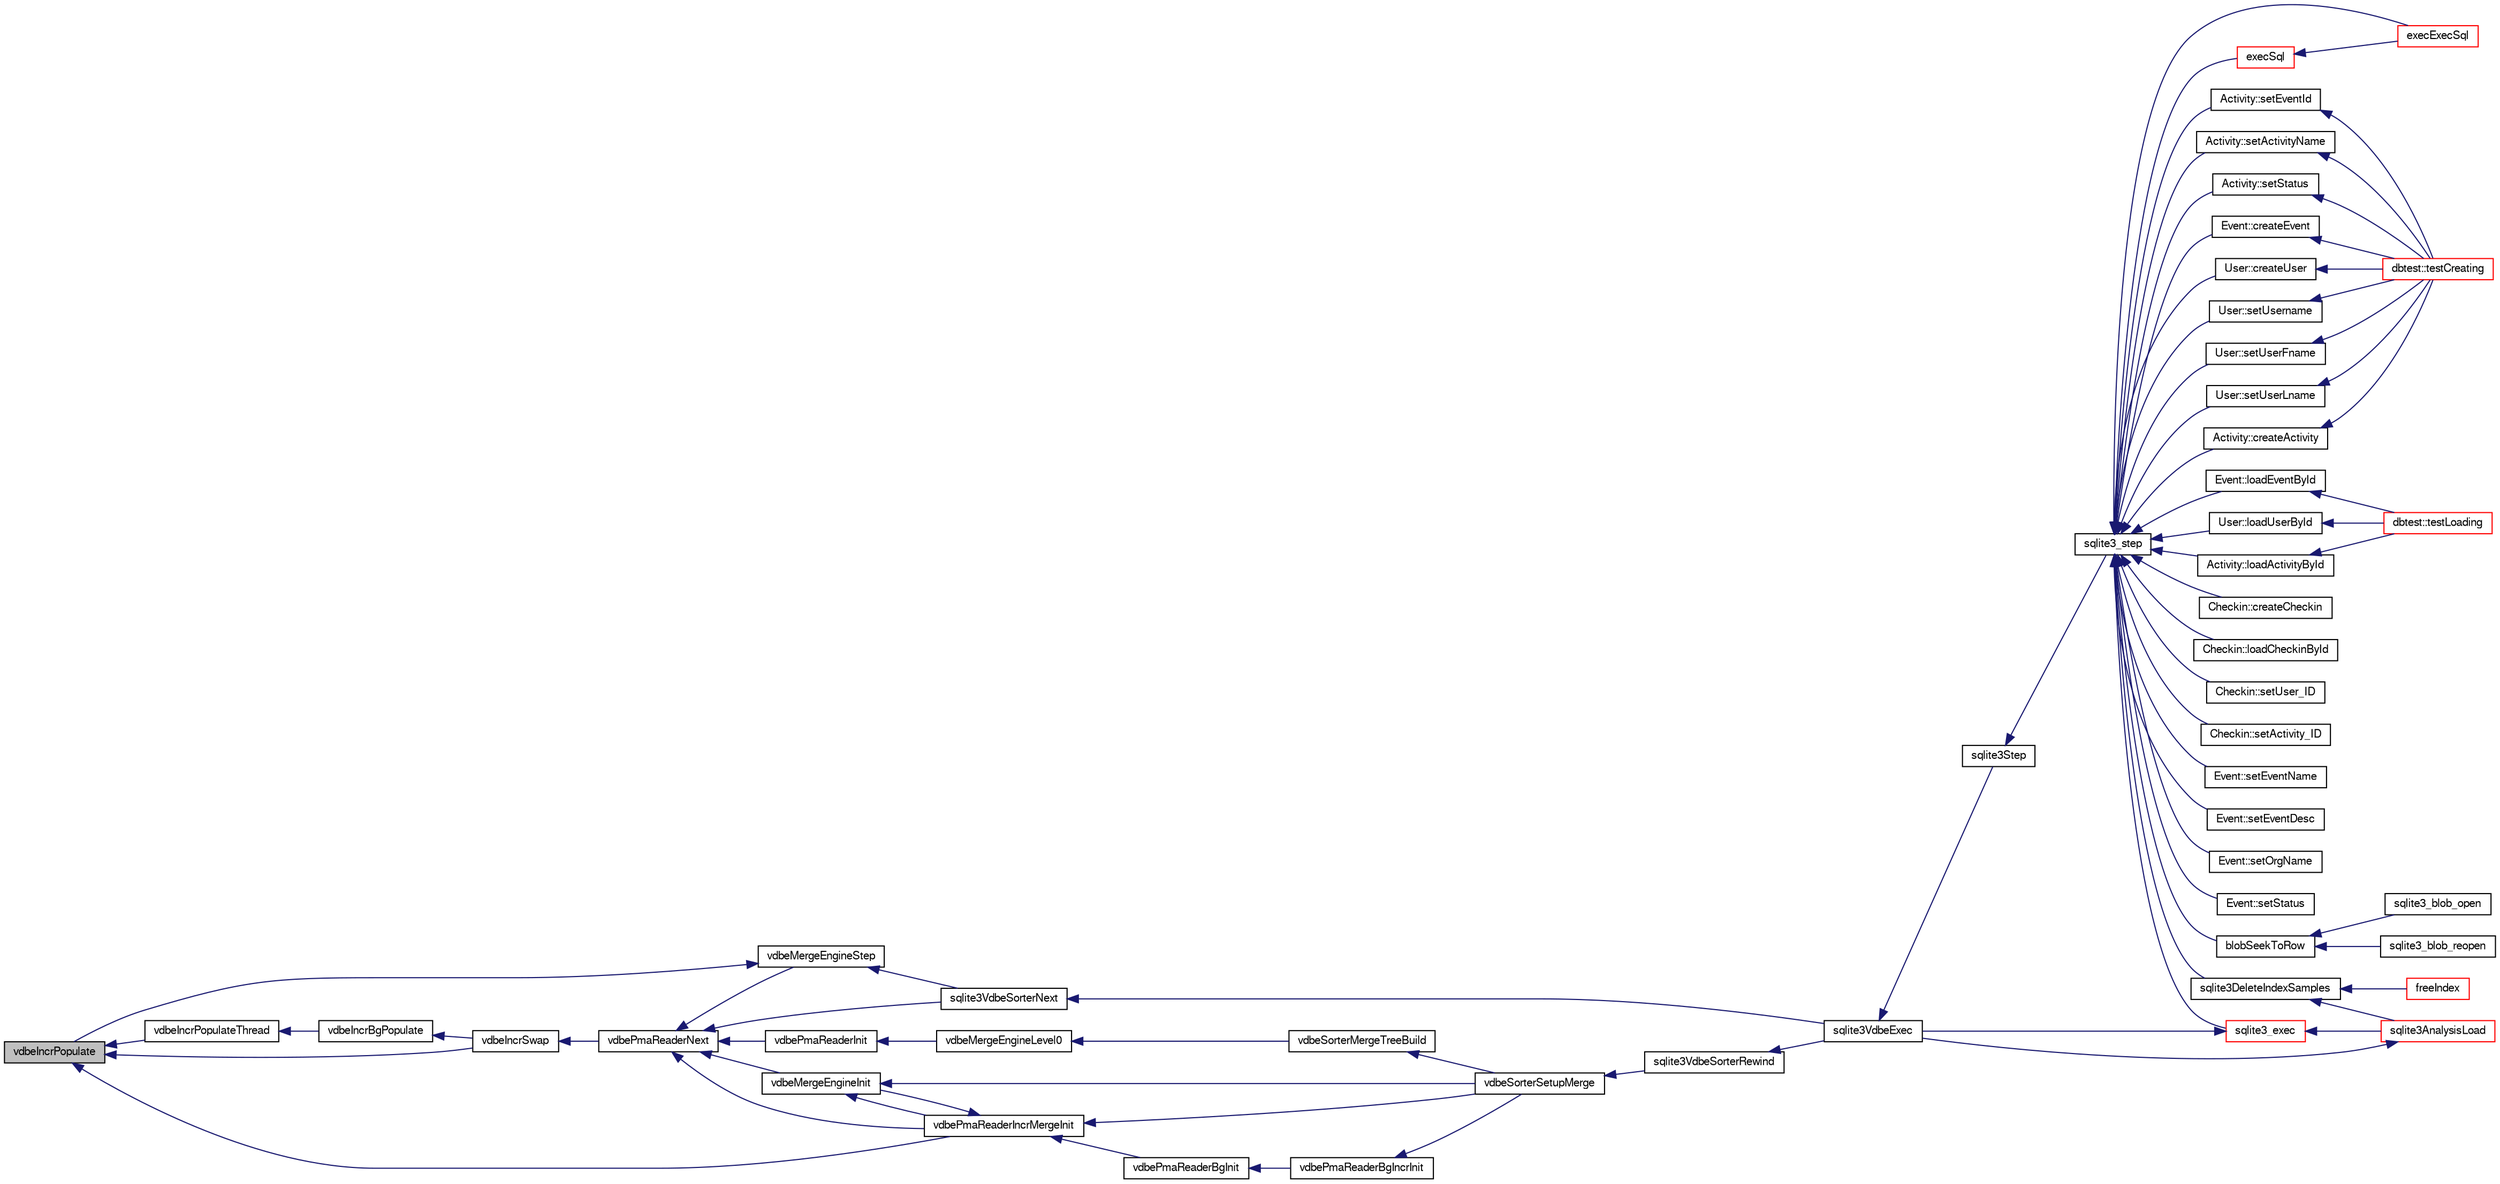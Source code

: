 digraph "vdbeIncrPopulate"
{
  edge [fontname="FreeSans",fontsize="10",labelfontname="FreeSans",labelfontsize="10"];
  node [fontname="FreeSans",fontsize="10",shape=record];
  rankdir="LR";
  Node862646 [label="vdbeIncrPopulate",height=0.2,width=0.4,color="black", fillcolor="grey75", style="filled", fontcolor="black"];
  Node862646 -> Node862647 [dir="back",color="midnightblue",fontsize="10",style="solid",fontname="FreeSans"];
  Node862647 [label="vdbeIncrPopulateThread",height=0.2,width=0.4,color="black", fillcolor="white", style="filled",URL="$sqlite3_8c.html#ae7c977e9bc712052464f45c67e95847b"];
  Node862647 -> Node862648 [dir="back",color="midnightblue",fontsize="10",style="solid",fontname="FreeSans"];
  Node862648 [label="vdbeIncrBgPopulate",height=0.2,width=0.4,color="black", fillcolor="white", style="filled",URL="$sqlite3_8c.html#ac7fcc18f338b99f560b8ce2ad5ced444"];
  Node862648 -> Node862649 [dir="back",color="midnightblue",fontsize="10",style="solid",fontname="FreeSans"];
  Node862649 [label="vdbeIncrSwap",height=0.2,width=0.4,color="black", fillcolor="white", style="filled",URL="$sqlite3_8c.html#a8f7f6718c318c3268d28964e2b983225"];
  Node862649 -> Node862650 [dir="back",color="midnightblue",fontsize="10",style="solid",fontname="FreeSans"];
  Node862650 [label="vdbePmaReaderNext",height=0.2,width=0.4,color="black", fillcolor="white", style="filled",URL="$sqlite3_8c.html#af63a38a01ef1374e7a717f83c2ccf648"];
  Node862650 -> Node862651 [dir="back",color="midnightblue",fontsize="10",style="solid",fontname="FreeSans"];
  Node862651 [label="vdbePmaReaderInit",height=0.2,width=0.4,color="black", fillcolor="white", style="filled",URL="$sqlite3_8c.html#a721a310daa0db281ae2ec97c1e330853"];
  Node862651 -> Node862652 [dir="back",color="midnightblue",fontsize="10",style="solid",fontname="FreeSans"];
  Node862652 [label="vdbeMergeEngineLevel0",height=0.2,width=0.4,color="black", fillcolor="white", style="filled",URL="$sqlite3_8c.html#a5b84168cf5b5c64218810fbc3182b95f"];
  Node862652 -> Node862653 [dir="back",color="midnightblue",fontsize="10",style="solid",fontname="FreeSans"];
  Node862653 [label="vdbeSorterMergeTreeBuild",height=0.2,width=0.4,color="black", fillcolor="white", style="filled",URL="$sqlite3_8c.html#a7af2bdcef74d6ae7b6c04a2a7d171f33"];
  Node862653 -> Node862654 [dir="back",color="midnightblue",fontsize="10",style="solid",fontname="FreeSans"];
  Node862654 [label="vdbeSorterSetupMerge",height=0.2,width=0.4,color="black", fillcolor="white", style="filled",URL="$sqlite3_8c.html#a82088507aafeedcc04af031f7ea0bbd8"];
  Node862654 -> Node862655 [dir="back",color="midnightblue",fontsize="10",style="solid",fontname="FreeSans"];
  Node862655 [label="sqlite3VdbeSorterRewind",height=0.2,width=0.4,color="black", fillcolor="white", style="filled",URL="$sqlite3_8c.html#a31677d178ebf96ee6034a05660e1f4bf"];
  Node862655 -> Node862656 [dir="back",color="midnightblue",fontsize="10",style="solid",fontname="FreeSans"];
  Node862656 [label="sqlite3VdbeExec",height=0.2,width=0.4,color="black", fillcolor="white", style="filled",URL="$sqlite3_8c.html#a8ce40a614bdc56719c4d642b1e4dfb21"];
  Node862656 -> Node862657 [dir="back",color="midnightblue",fontsize="10",style="solid",fontname="FreeSans"];
  Node862657 [label="sqlite3Step",height=0.2,width=0.4,color="black", fillcolor="white", style="filled",URL="$sqlite3_8c.html#a3f2872e873e2758a4beedad1d5113554"];
  Node862657 -> Node862658 [dir="back",color="midnightblue",fontsize="10",style="solid",fontname="FreeSans"];
  Node862658 [label="sqlite3_step",height=0.2,width=0.4,color="black", fillcolor="white", style="filled",URL="$sqlite3_8h.html#ac1e491ce36b7471eb28387f7d3c74334"];
  Node862658 -> Node862659 [dir="back",color="midnightblue",fontsize="10",style="solid",fontname="FreeSans"];
  Node862659 [label="Activity::createActivity",height=0.2,width=0.4,color="black", fillcolor="white", style="filled",URL="$classActivity.html#a813cc5e52c14ab49b39014c134e3425b"];
  Node862659 -> Node862660 [dir="back",color="midnightblue",fontsize="10",style="solid",fontname="FreeSans"];
  Node862660 [label="dbtest::testCreating",height=0.2,width=0.4,color="red", fillcolor="white", style="filled",URL="$classdbtest.html#a8193e88a7df657069c8a6bd09c8243b7"];
  Node862658 -> Node862662 [dir="back",color="midnightblue",fontsize="10",style="solid",fontname="FreeSans"];
  Node862662 [label="Activity::loadActivityById",height=0.2,width=0.4,color="black", fillcolor="white", style="filled",URL="$classActivity.html#abe4ffb4f08a47212ebf9013259d9e7fd"];
  Node862662 -> Node862663 [dir="back",color="midnightblue",fontsize="10",style="solid",fontname="FreeSans"];
  Node862663 [label="dbtest::testLoading",height=0.2,width=0.4,color="red", fillcolor="white", style="filled",URL="$classdbtest.html#a6f98d82a2c8e2b9040848763504ddae1"];
  Node862658 -> Node862664 [dir="back",color="midnightblue",fontsize="10",style="solid",fontname="FreeSans"];
  Node862664 [label="Activity::setEventId",height=0.2,width=0.4,color="black", fillcolor="white", style="filled",URL="$classActivity.html#adb1d0fd0d08f473e068f0a4086bfa9ca"];
  Node862664 -> Node862660 [dir="back",color="midnightblue",fontsize="10",style="solid",fontname="FreeSans"];
  Node862658 -> Node862665 [dir="back",color="midnightblue",fontsize="10",style="solid",fontname="FreeSans"];
  Node862665 [label="Activity::setActivityName",height=0.2,width=0.4,color="black", fillcolor="white", style="filled",URL="$classActivity.html#a62dc3737b33915a36086f9dd26d16a81"];
  Node862665 -> Node862660 [dir="back",color="midnightblue",fontsize="10",style="solid",fontname="FreeSans"];
  Node862658 -> Node862666 [dir="back",color="midnightblue",fontsize="10",style="solid",fontname="FreeSans"];
  Node862666 [label="Activity::setStatus",height=0.2,width=0.4,color="black", fillcolor="white", style="filled",URL="$classActivity.html#af618135a7738f4d2a7ee147a8ef912ea"];
  Node862666 -> Node862660 [dir="back",color="midnightblue",fontsize="10",style="solid",fontname="FreeSans"];
  Node862658 -> Node862667 [dir="back",color="midnightblue",fontsize="10",style="solid",fontname="FreeSans"];
  Node862667 [label="Checkin::createCheckin",height=0.2,width=0.4,color="black", fillcolor="white", style="filled",URL="$classCheckin.html#a4e40acdf7fff0e607f6de4f24f3a163c"];
  Node862658 -> Node862668 [dir="back",color="midnightblue",fontsize="10",style="solid",fontname="FreeSans"];
  Node862668 [label="Checkin::loadCheckinById",height=0.2,width=0.4,color="black", fillcolor="white", style="filled",URL="$classCheckin.html#a3461f70ea6c68475225f2a07f78a21e0"];
  Node862658 -> Node862669 [dir="back",color="midnightblue",fontsize="10",style="solid",fontname="FreeSans"];
  Node862669 [label="Checkin::setUser_ID",height=0.2,width=0.4,color="black", fillcolor="white", style="filled",URL="$classCheckin.html#a76ab640f4f912876dbebf183db5359c6"];
  Node862658 -> Node862670 [dir="back",color="midnightblue",fontsize="10",style="solid",fontname="FreeSans"];
  Node862670 [label="Checkin::setActivity_ID",height=0.2,width=0.4,color="black", fillcolor="white", style="filled",URL="$classCheckin.html#ab2ff3ec2604ec73a42af25874a00b232"];
  Node862658 -> Node862671 [dir="back",color="midnightblue",fontsize="10",style="solid",fontname="FreeSans"];
  Node862671 [label="Event::createEvent",height=0.2,width=0.4,color="black", fillcolor="white", style="filled",URL="$classEvent.html#a77adb9f4a46ffb32c2d931f0691f5903"];
  Node862671 -> Node862660 [dir="back",color="midnightblue",fontsize="10",style="solid",fontname="FreeSans"];
  Node862658 -> Node862672 [dir="back",color="midnightblue",fontsize="10",style="solid",fontname="FreeSans"];
  Node862672 [label="Event::loadEventById",height=0.2,width=0.4,color="black", fillcolor="white", style="filled",URL="$classEvent.html#afa66cea33f722dbeecb69cc98fdea055"];
  Node862672 -> Node862663 [dir="back",color="midnightblue",fontsize="10",style="solid",fontname="FreeSans"];
  Node862658 -> Node862673 [dir="back",color="midnightblue",fontsize="10",style="solid",fontname="FreeSans"];
  Node862673 [label="Event::setEventName",height=0.2,width=0.4,color="black", fillcolor="white", style="filled",URL="$classEvent.html#a10596b6ca077df05184e30d62b08729d"];
  Node862658 -> Node862674 [dir="back",color="midnightblue",fontsize="10",style="solid",fontname="FreeSans"];
  Node862674 [label="Event::setEventDesc",height=0.2,width=0.4,color="black", fillcolor="white", style="filled",URL="$classEvent.html#ae36b8377dcae792f1c5c4726024c981b"];
  Node862658 -> Node862675 [dir="back",color="midnightblue",fontsize="10",style="solid",fontname="FreeSans"];
  Node862675 [label="Event::setOrgName",height=0.2,width=0.4,color="black", fillcolor="white", style="filled",URL="$classEvent.html#a19aac0f776bd764563a54977656cf680"];
  Node862658 -> Node862676 [dir="back",color="midnightblue",fontsize="10",style="solid",fontname="FreeSans"];
  Node862676 [label="Event::setStatus",height=0.2,width=0.4,color="black", fillcolor="white", style="filled",URL="$classEvent.html#ab0a6b9285af0f4172eb841e2b80f8972"];
  Node862658 -> Node862677 [dir="back",color="midnightblue",fontsize="10",style="solid",fontname="FreeSans"];
  Node862677 [label="blobSeekToRow",height=0.2,width=0.4,color="black", fillcolor="white", style="filled",URL="$sqlite3_8c.html#afff57e13332b98c8a44a7cebe38962ab"];
  Node862677 -> Node862678 [dir="back",color="midnightblue",fontsize="10",style="solid",fontname="FreeSans"];
  Node862678 [label="sqlite3_blob_open",height=0.2,width=0.4,color="black", fillcolor="white", style="filled",URL="$sqlite3_8h.html#adb8ad839a5bdd62a43785132bc7dd518"];
  Node862677 -> Node862679 [dir="back",color="midnightblue",fontsize="10",style="solid",fontname="FreeSans"];
  Node862679 [label="sqlite3_blob_reopen",height=0.2,width=0.4,color="black", fillcolor="white", style="filled",URL="$sqlite3_8h.html#abc77c24fdc0150138490359a94360f7e"];
  Node862658 -> Node862680 [dir="back",color="midnightblue",fontsize="10",style="solid",fontname="FreeSans"];
  Node862680 [label="sqlite3DeleteIndexSamples",height=0.2,width=0.4,color="black", fillcolor="white", style="filled",URL="$sqlite3_8c.html#aaeda0302fbf61397ec009f65bed047ef"];
  Node862680 -> Node862681 [dir="back",color="midnightblue",fontsize="10",style="solid",fontname="FreeSans"];
  Node862681 [label="sqlite3AnalysisLoad",height=0.2,width=0.4,color="red", fillcolor="white", style="filled",URL="$sqlite3_8c.html#a48a2301c27e1d3d68708b9b8761b5a01"];
  Node862681 -> Node862656 [dir="back",color="midnightblue",fontsize="10",style="solid",fontname="FreeSans"];
  Node862680 -> Node862783 [dir="back",color="midnightblue",fontsize="10",style="solid",fontname="FreeSans"];
  Node862783 [label="freeIndex",height=0.2,width=0.4,color="red", fillcolor="white", style="filled",URL="$sqlite3_8c.html#a00907c99c18d5bcb9d0b38c077146c31"];
  Node862658 -> Node862849 [dir="back",color="midnightblue",fontsize="10",style="solid",fontname="FreeSans"];
  Node862849 [label="sqlite3_exec",height=0.2,width=0.4,color="red", fillcolor="white", style="filled",URL="$sqlite3_8h.html#a97487ec8150e0bcc8fa392ab8f0e24db"];
  Node862849 -> Node862656 [dir="back",color="midnightblue",fontsize="10",style="solid",fontname="FreeSans"];
  Node862849 -> Node862681 [dir="back",color="midnightblue",fontsize="10",style="solid",fontname="FreeSans"];
  Node862658 -> Node862840 [dir="back",color="midnightblue",fontsize="10",style="solid",fontname="FreeSans"];
  Node862840 [label="execSql",height=0.2,width=0.4,color="red", fillcolor="white", style="filled",URL="$sqlite3_8c.html#a7d16651b98a110662f4c265eff0246cb"];
  Node862840 -> Node862841 [dir="back",color="midnightblue",fontsize="10",style="solid",fontname="FreeSans"];
  Node862841 [label="execExecSql",height=0.2,width=0.4,color="red", fillcolor="white", style="filled",URL="$sqlite3_8c.html#ac1be09a6c047f21133d16378d301e0d4"];
  Node862658 -> Node862841 [dir="back",color="midnightblue",fontsize="10",style="solid",fontname="FreeSans"];
  Node862658 -> Node862843 [dir="back",color="midnightblue",fontsize="10",style="solid",fontname="FreeSans"];
  Node862843 [label="User::createUser",height=0.2,width=0.4,color="black", fillcolor="white", style="filled",URL="$classUser.html#a22ed673939e8cc0a136130b809bba513"];
  Node862843 -> Node862660 [dir="back",color="midnightblue",fontsize="10",style="solid",fontname="FreeSans"];
  Node862658 -> Node862844 [dir="back",color="midnightblue",fontsize="10",style="solid",fontname="FreeSans"];
  Node862844 [label="User::loadUserById",height=0.2,width=0.4,color="black", fillcolor="white", style="filled",URL="$classUser.html#a863377665b7fb83c5547dcf9727f5092"];
  Node862844 -> Node862663 [dir="back",color="midnightblue",fontsize="10",style="solid",fontname="FreeSans"];
  Node862658 -> Node862845 [dir="back",color="midnightblue",fontsize="10",style="solid",fontname="FreeSans"];
  Node862845 [label="User::setUsername",height=0.2,width=0.4,color="black", fillcolor="white", style="filled",URL="$classUser.html#aa0497022a136cb78de785b0a39ae60b1"];
  Node862845 -> Node862660 [dir="back",color="midnightblue",fontsize="10",style="solid",fontname="FreeSans"];
  Node862658 -> Node862846 [dir="back",color="midnightblue",fontsize="10",style="solid",fontname="FreeSans"];
  Node862846 [label="User::setUserFname",height=0.2,width=0.4,color="black", fillcolor="white", style="filled",URL="$classUser.html#a72657eb55cd0ca437b4841a43f19912f"];
  Node862846 -> Node862660 [dir="back",color="midnightblue",fontsize="10",style="solid",fontname="FreeSans"];
  Node862658 -> Node862847 [dir="back",color="midnightblue",fontsize="10",style="solid",fontname="FreeSans"];
  Node862847 [label="User::setUserLname",height=0.2,width=0.4,color="black", fillcolor="white", style="filled",URL="$classUser.html#aa25973387e5afe1aa6f60dd6545e33b5"];
  Node862847 -> Node862660 [dir="back",color="midnightblue",fontsize="10",style="solid",fontname="FreeSans"];
  Node862650 -> Node862917 [dir="back",color="midnightblue",fontsize="10",style="solid",fontname="FreeSans"];
  Node862917 [label="vdbeMergeEngineStep",height=0.2,width=0.4,color="black", fillcolor="white", style="filled",URL="$sqlite3_8c.html#a36af2b5bd30bb2d097a185ce7b349aed"];
  Node862917 -> Node862646 [dir="back",color="midnightblue",fontsize="10",style="solid",fontname="FreeSans"];
  Node862917 -> Node862918 [dir="back",color="midnightblue",fontsize="10",style="solid",fontname="FreeSans"];
  Node862918 [label="sqlite3VdbeSorterNext",height=0.2,width=0.4,color="black", fillcolor="white", style="filled",URL="$sqlite3_8c.html#a2c124733226f09f5b5ac860635be7850"];
  Node862918 -> Node862656 [dir="back",color="midnightblue",fontsize="10",style="solid",fontname="FreeSans"];
  Node862650 -> Node862919 [dir="back",color="midnightblue",fontsize="10",style="solid",fontname="FreeSans"];
  Node862919 [label="vdbeMergeEngineInit",height=0.2,width=0.4,color="black", fillcolor="white", style="filled",URL="$sqlite3_8c.html#aa3c8bfc9bbc60c4bc1402369750c8c1f"];
  Node862919 -> Node862920 [dir="back",color="midnightblue",fontsize="10",style="solid",fontname="FreeSans"];
  Node862920 [label="vdbePmaReaderIncrMergeInit",height=0.2,width=0.4,color="black", fillcolor="white", style="filled",URL="$sqlite3_8c.html#a8174970251c49119bb287029eb1d3aed"];
  Node862920 -> Node862919 [dir="back",color="midnightblue",fontsize="10",style="solid",fontname="FreeSans"];
  Node862920 -> Node862921 [dir="back",color="midnightblue",fontsize="10",style="solid",fontname="FreeSans"];
  Node862921 [label="vdbePmaReaderBgInit",height=0.2,width=0.4,color="black", fillcolor="white", style="filled",URL="$sqlite3_8c.html#a9b5ba54e987dd6921fce57849ada7006"];
  Node862921 -> Node862922 [dir="back",color="midnightblue",fontsize="10",style="solid",fontname="FreeSans"];
  Node862922 [label="vdbePmaReaderBgIncrInit",height=0.2,width=0.4,color="black", fillcolor="white", style="filled",URL="$sqlite3_8c.html#a6af1891e09d9b5c7fc9fa201cf96d9ab"];
  Node862922 -> Node862654 [dir="back",color="midnightblue",fontsize="10",style="solid",fontname="FreeSans"];
  Node862920 -> Node862654 [dir="back",color="midnightblue",fontsize="10",style="solid",fontname="FreeSans"];
  Node862919 -> Node862654 [dir="back",color="midnightblue",fontsize="10",style="solid",fontname="FreeSans"];
  Node862650 -> Node862920 [dir="back",color="midnightblue",fontsize="10",style="solid",fontname="FreeSans"];
  Node862650 -> Node862918 [dir="back",color="midnightblue",fontsize="10",style="solid",fontname="FreeSans"];
  Node862646 -> Node862649 [dir="back",color="midnightblue",fontsize="10",style="solid",fontname="FreeSans"];
  Node862646 -> Node862920 [dir="back",color="midnightblue",fontsize="10",style="solid",fontname="FreeSans"];
}
